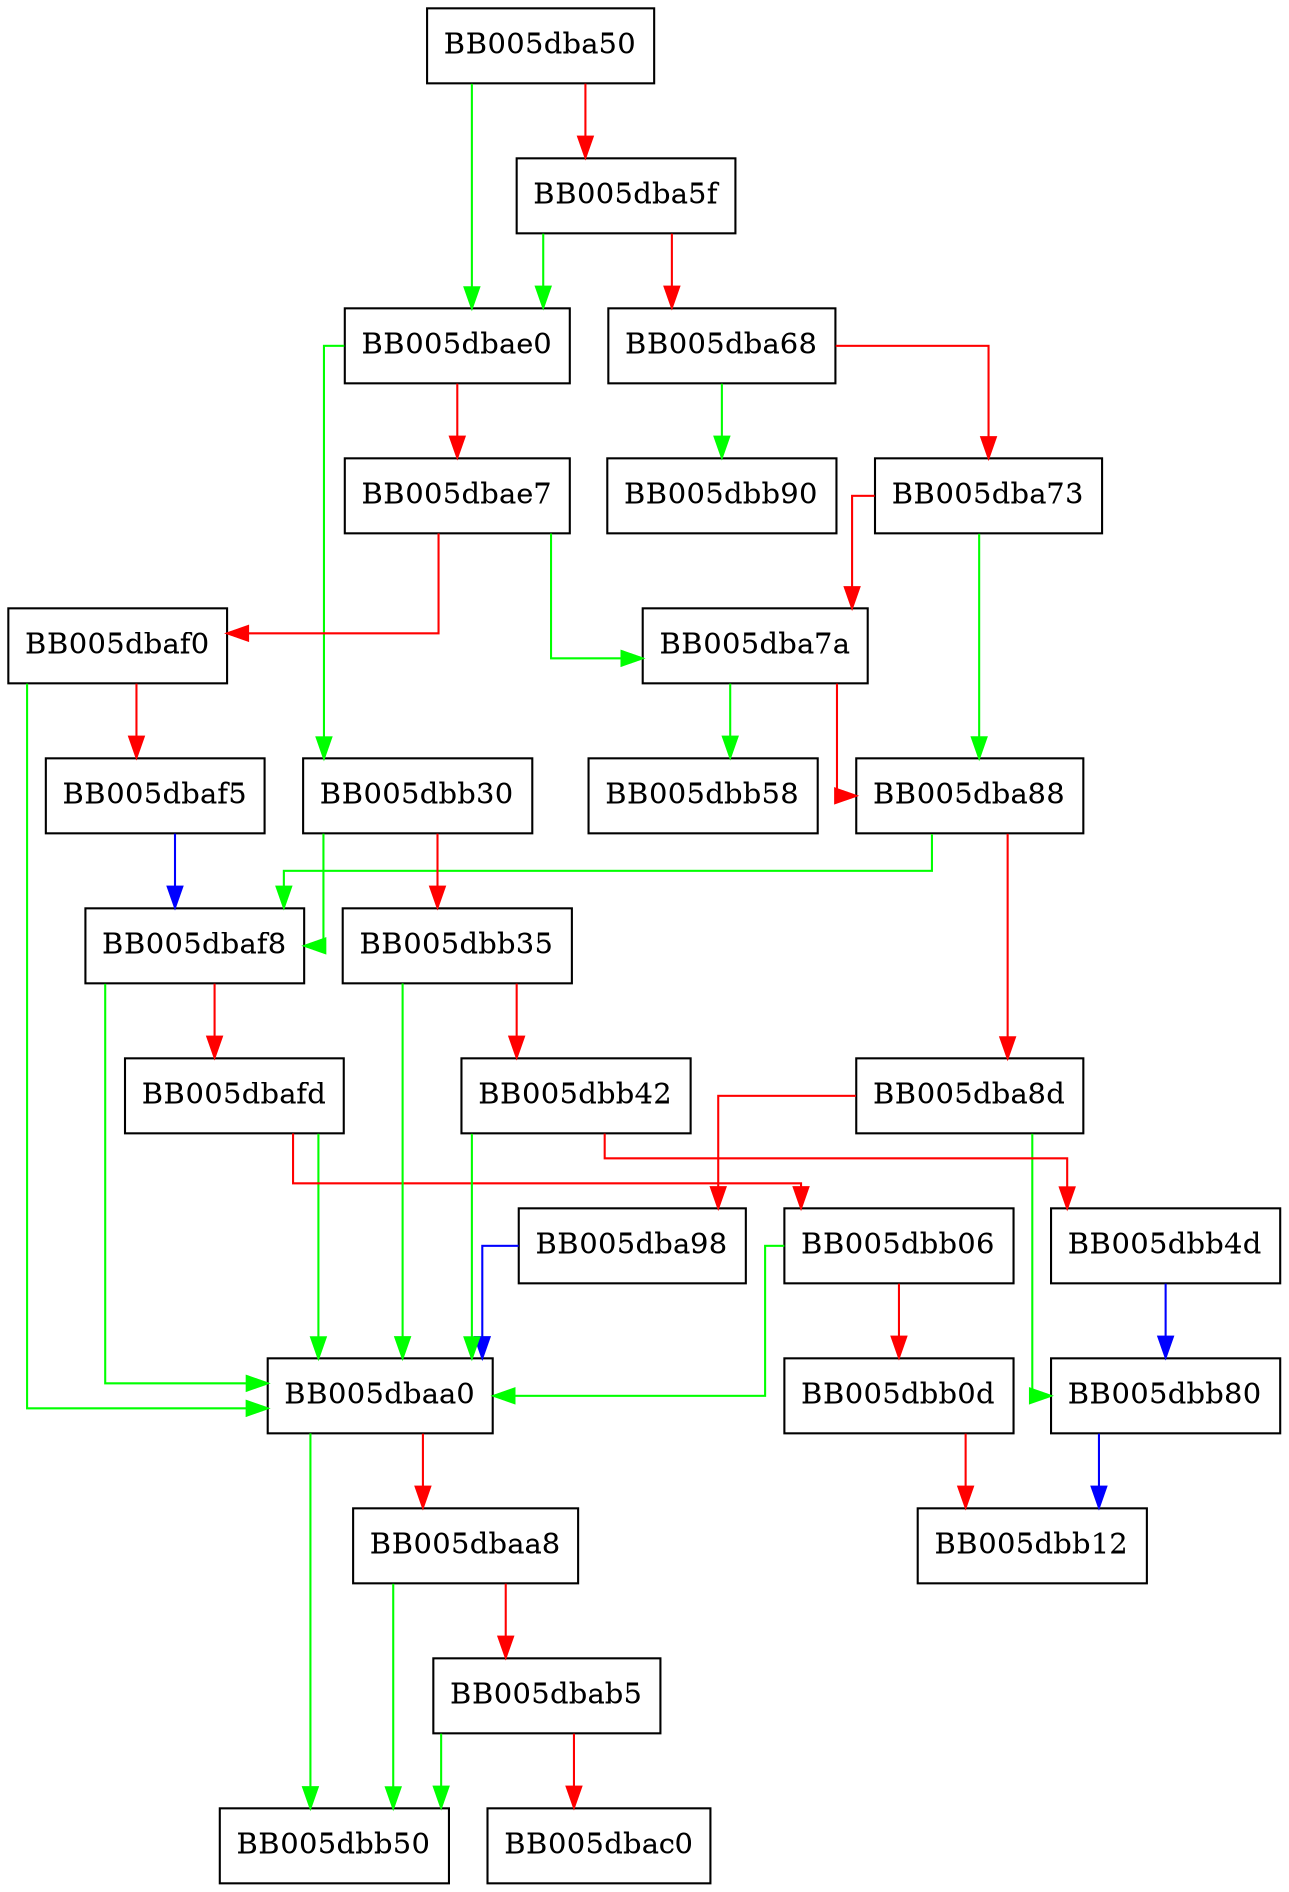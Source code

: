 digraph EVP_PKEY_CTX_gettable_params {
  node [shape="box"];
  graph [splines=ortho];
  BB005dba50 -> BB005dbae0 [color="green"];
  BB005dba50 -> BB005dba5f [color="red"];
  BB005dba5f -> BB005dbae0 [color="green"];
  BB005dba5f -> BB005dba68 [color="red"];
  BB005dba68 -> BB005dbb90 [color="green"];
  BB005dba68 -> BB005dba73 [color="red"];
  BB005dba73 -> BB005dba88 [color="green"];
  BB005dba73 -> BB005dba7a [color="red"];
  BB005dba7a -> BB005dbb58 [color="green"];
  BB005dba7a -> BB005dba88 [color="red"];
  BB005dba88 -> BB005dbaf8 [color="green"];
  BB005dba88 -> BB005dba8d [color="red"];
  BB005dba8d -> BB005dbb80 [color="green"];
  BB005dba8d -> BB005dba98 [color="red"];
  BB005dba98 -> BB005dbaa0 [color="blue"];
  BB005dbaa0 -> BB005dbb50 [color="green"];
  BB005dbaa0 -> BB005dbaa8 [color="red"];
  BB005dbaa8 -> BB005dbb50 [color="green"];
  BB005dbaa8 -> BB005dbab5 [color="red"];
  BB005dbab5 -> BB005dbb50 [color="green"];
  BB005dbab5 -> BB005dbac0 [color="red"];
  BB005dbae0 -> BB005dbb30 [color="green"];
  BB005dbae0 -> BB005dbae7 [color="red"];
  BB005dbae7 -> BB005dba7a [color="green"];
  BB005dbae7 -> BB005dbaf0 [color="red"];
  BB005dbaf0 -> BB005dbaa0 [color="green"];
  BB005dbaf0 -> BB005dbaf5 [color="red"];
  BB005dbaf5 -> BB005dbaf8 [color="blue"];
  BB005dbaf8 -> BB005dbaa0 [color="green"];
  BB005dbaf8 -> BB005dbafd [color="red"];
  BB005dbafd -> BB005dbaa0 [color="green"];
  BB005dbafd -> BB005dbb06 [color="red"];
  BB005dbb06 -> BB005dbaa0 [color="green"];
  BB005dbb06 -> BB005dbb0d [color="red"];
  BB005dbb0d -> BB005dbb12 [color="red"];
  BB005dbb30 -> BB005dbaf8 [color="green"];
  BB005dbb30 -> BB005dbb35 [color="red"];
  BB005dbb35 -> BB005dbaa0 [color="green"];
  BB005dbb35 -> BB005dbb42 [color="red"];
  BB005dbb42 -> BB005dbaa0 [color="green"];
  BB005dbb42 -> BB005dbb4d [color="red"];
  BB005dbb4d -> BB005dbb80 [color="blue"];
  BB005dbb80 -> BB005dbb12 [color="blue"];
}